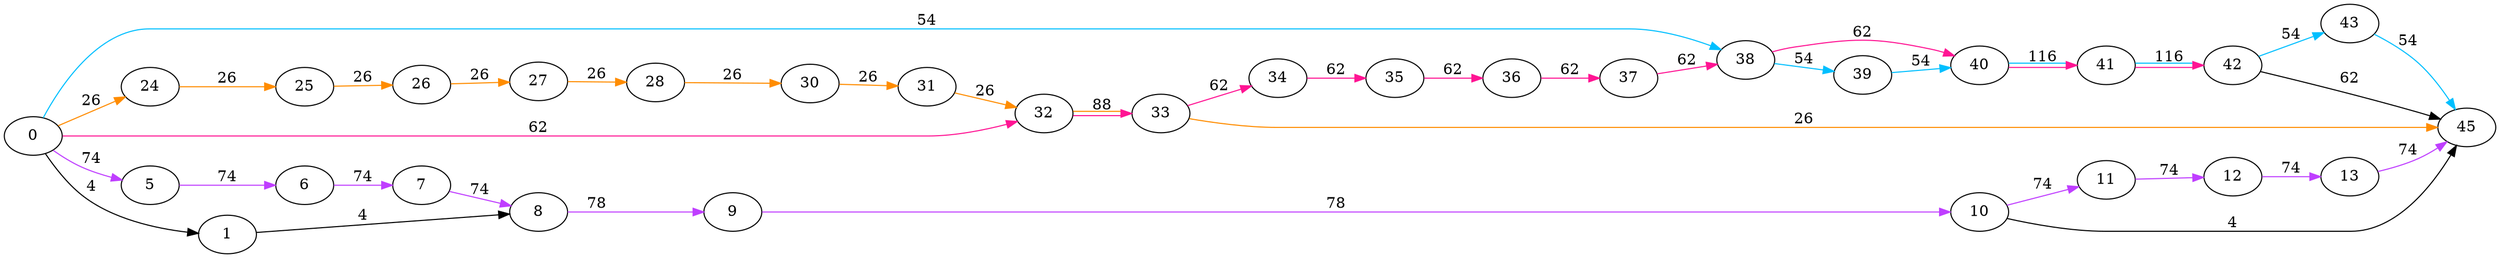 digraph G {
rankdir=LR;
0 -> 32 [ label = 62, color = "deeppink1" ];
0 -> 38 [ label = 54, color = "deepskyblue1" ];
0 -> 5 [ label = 74, color = "darkorchid1" ];
0 -> 24 [ label = 26, color = "darkorange" ];
0 -> 1 [ label = 4, color = "black" ];
1 -> 8 [ label = 4, color = "black" ];
5 -> 6 [ label = 74, color = "darkorchid1" ];
6 -> 7 [ label = 74, color = "darkorchid1" ];
7 -> 8 [ label = 74, color = "darkorchid1" ];
8 -> 9 [ label = 78, color = "darkorchid1" ];
9 -> 10 [ label = 78, color = "darkorchid1" ];
10 -> 11 [ label = 74, color = "darkorchid1" ];
10 -> 45 [ label = 4, color = "black" ];
11 -> 12 [ label = 74, color = "darkorchid1" ];
12 -> 13 [ label = 74, color = "darkorchid1" ];
13 -> 45 [ label = 74, color = "darkorchid1" ];
24 -> 25 [ label = 26, color = "darkorange" ];
25 -> 26 [ label = 26, color = "darkorange" ];
26 -> 27 [ label = 26, color = "darkorange" ];
27 -> 28 [ label = 26, color = "darkorange" ];
28 -> 30 [ label = 26, color = "darkorange" ];
30 -> 31 [ label = 26, color = "darkorange" ];
31 -> 32 [ label = 26, color = "darkorange" ];
32 -> 33 [ label = 88, color = "deeppink1:invis:darkorange" ];
33 -> 34 [ label = 62, color = "deeppink1" ];
33 -> 45 [ label = 26, color = "darkorange" ];
34 -> 35 [ label = 62, color = "deeppink1" ];
35 -> 36 [ label = 62, color = "deeppink1" ];
36 -> 37 [ label = 62, color = "deeppink1" ];
37 -> 38 [ label = 62, color = "deeppink1" ];
38 -> 40 [ label = 62, color = "deeppink1" ];
38 -> 39 [ label = 54, color = "deepskyblue1" ];
39 -> 40 [ label = 54, color = "deepskyblue1" ];
40 -> 41 [ label = 116, color = "deeppink1:invis:deepskyblue1" ];
41 -> 42 [ label = 116, color = "deeppink1:invis:deepskyblue1" ];
42 -> 43 [ label = 54, color = "deepskyblue1" ];
42 -> 45 [ label = 62, color = "black" ];
43 -> 45 [ label = 54, color = "deepskyblue1" ];
}